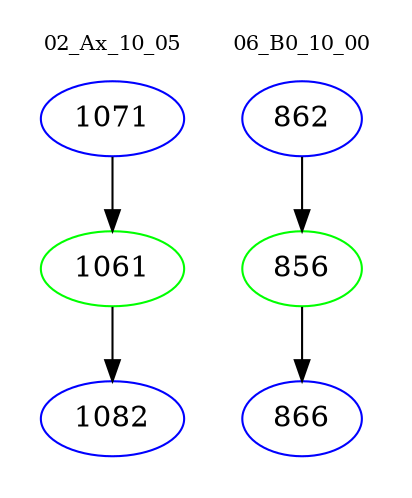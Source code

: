 digraph{
subgraph cluster_0 {
color = white
label = "02_Ax_10_05";
fontsize=10;
T0_1071 [label="1071", color="blue"]
T0_1071 -> T0_1061 [color="black"]
T0_1061 [label="1061", color="green"]
T0_1061 -> T0_1082 [color="black"]
T0_1082 [label="1082", color="blue"]
}
subgraph cluster_1 {
color = white
label = "06_B0_10_00";
fontsize=10;
T1_862 [label="862", color="blue"]
T1_862 -> T1_856 [color="black"]
T1_856 [label="856", color="green"]
T1_856 -> T1_866 [color="black"]
T1_866 [label="866", color="blue"]
}
}
